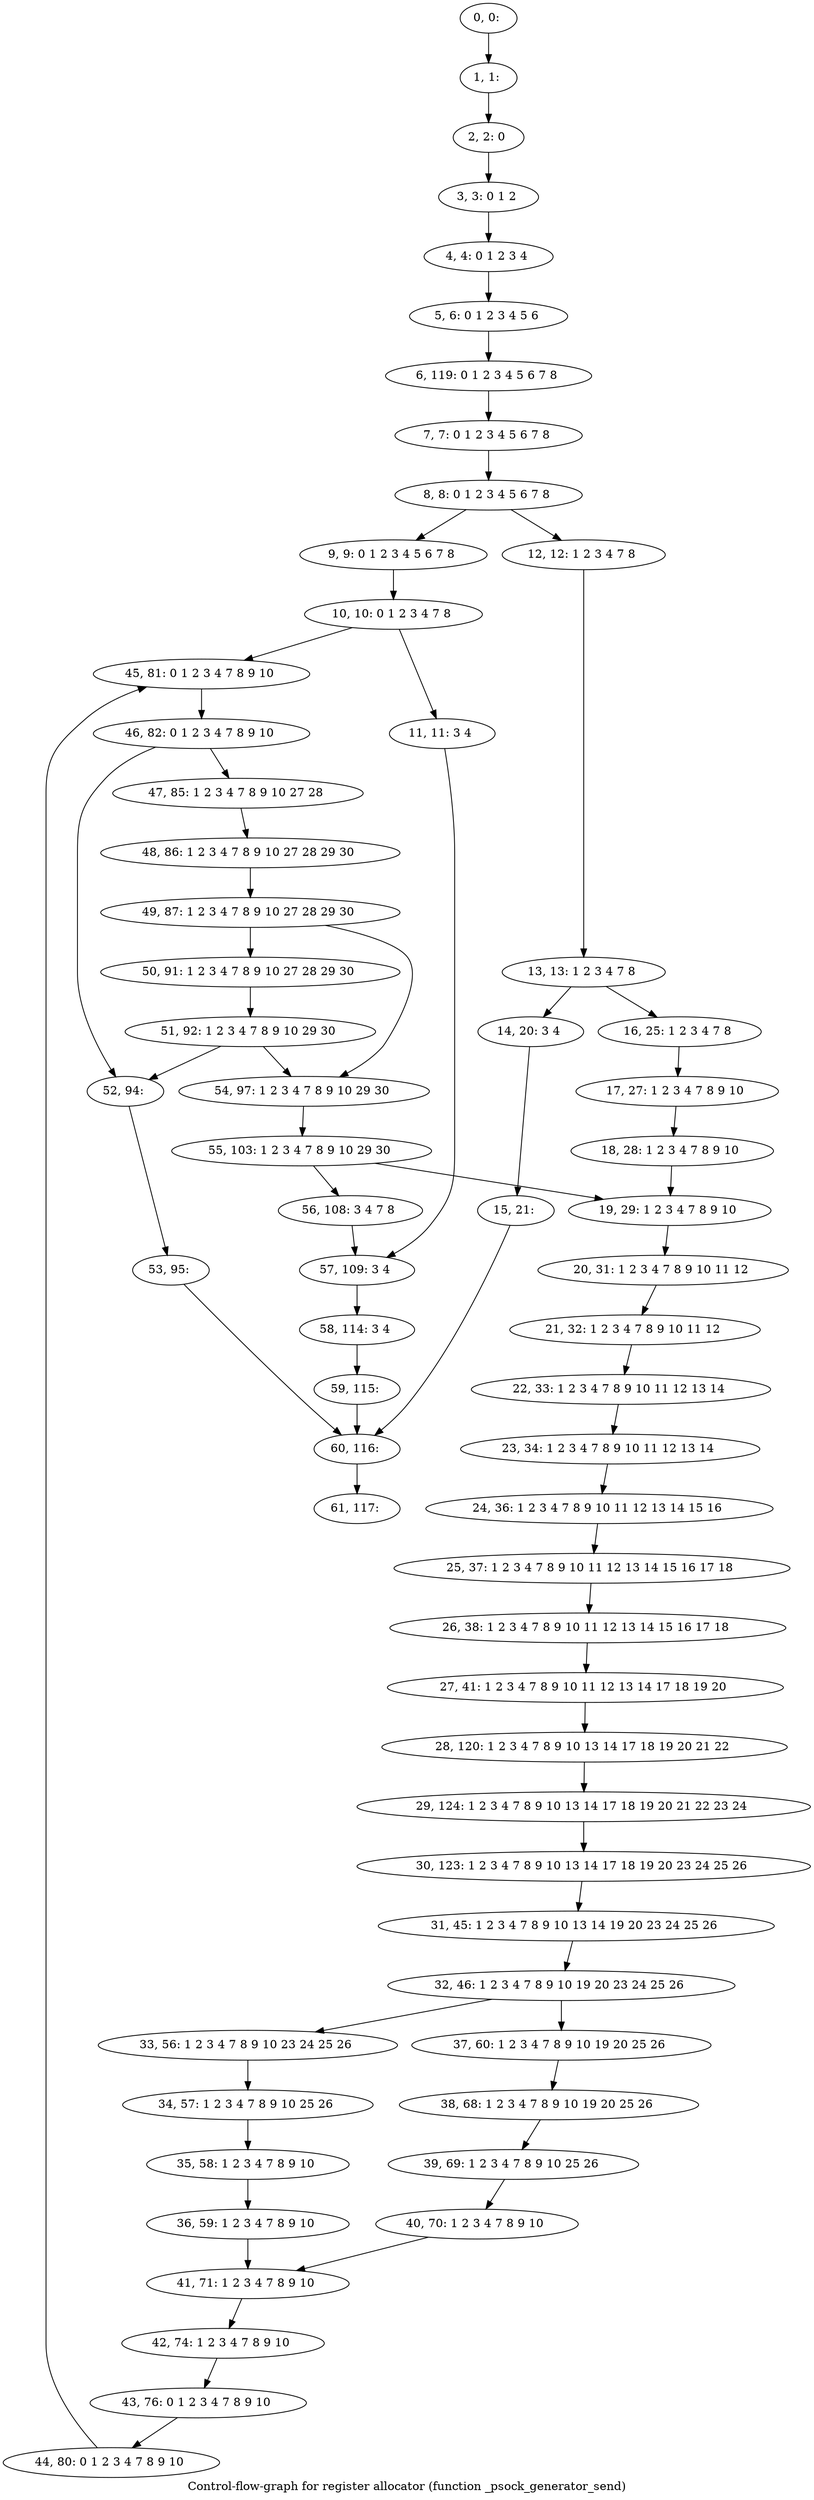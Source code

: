 digraph G {
graph [label="Control-flow-graph for register allocator (function _psock_generator_send)"]
0[label="0, 0: "];
1[label="1, 1: "];
2[label="2, 2: 0 "];
3[label="3, 3: 0 1 2 "];
4[label="4, 4: 0 1 2 3 4 "];
5[label="5, 6: 0 1 2 3 4 5 6 "];
6[label="6, 119: 0 1 2 3 4 5 6 7 8 "];
7[label="7, 7: 0 1 2 3 4 5 6 7 8 "];
8[label="8, 8: 0 1 2 3 4 5 6 7 8 "];
9[label="9, 9: 0 1 2 3 4 5 6 7 8 "];
10[label="10, 10: 0 1 2 3 4 7 8 "];
11[label="11, 11: 3 4 "];
12[label="12, 12: 1 2 3 4 7 8 "];
13[label="13, 13: 1 2 3 4 7 8 "];
14[label="14, 20: 3 4 "];
15[label="15, 21: "];
16[label="16, 25: 1 2 3 4 7 8 "];
17[label="17, 27: 1 2 3 4 7 8 9 10 "];
18[label="18, 28: 1 2 3 4 7 8 9 10 "];
19[label="19, 29: 1 2 3 4 7 8 9 10 "];
20[label="20, 31: 1 2 3 4 7 8 9 10 11 12 "];
21[label="21, 32: 1 2 3 4 7 8 9 10 11 12 "];
22[label="22, 33: 1 2 3 4 7 8 9 10 11 12 13 14 "];
23[label="23, 34: 1 2 3 4 7 8 9 10 11 12 13 14 "];
24[label="24, 36: 1 2 3 4 7 8 9 10 11 12 13 14 15 16 "];
25[label="25, 37: 1 2 3 4 7 8 9 10 11 12 13 14 15 16 17 18 "];
26[label="26, 38: 1 2 3 4 7 8 9 10 11 12 13 14 15 16 17 18 "];
27[label="27, 41: 1 2 3 4 7 8 9 10 11 12 13 14 17 18 19 20 "];
28[label="28, 120: 1 2 3 4 7 8 9 10 13 14 17 18 19 20 21 22 "];
29[label="29, 124: 1 2 3 4 7 8 9 10 13 14 17 18 19 20 21 22 23 24 "];
30[label="30, 123: 1 2 3 4 7 8 9 10 13 14 17 18 19 20 23 24 25 26 "];
31[label="31, 45: 1 2 3 4 7 8 9 10 13 14 19 20 23 24 25 26 "];
32[label="32, 46: 1 2 3 4 7 8 9 10 19 20 23 24 25 26 "];
33[label="33, 56: 1 2 3 4 7 8 9 10 23 24 25 26 "];
34[label="34, 57: 1 2 3 4 7 8 9 10 25 26 "];
35[label="35, 58: 1 2 3 4 7 8 9 10 "];
36[label="36, 59: 1 2 3 4 7 8 9 10 "];
37[label="37, 60: 1 2 3 4 7 8 9 10 19 20 25 26 "];
38[label="38, 68: 1 2 3 4 7 8 9 10 19 20 25 26 "];
39[label="39, 69: 1 2 3 4 7 8 9 10 25 26 "];
40[label="40, 70: 1 2 3 4 7 8 9 10 "];
41[label="41, 71: 1 2 3 4 7 8 9 10 "];
42[label="42, 74: 1 2 3 4 7 8 9 10 "];
43[label="43, 76: 0 1 2 3 4 7 8 9 10 "];
44[label="44, 80: 0 1 2 3 4 7 8 9 10 "];
45[label="45, 81: 0 1 2 3 4 7 8 9 10 "];
46[label="46, 82: 0 1 2 3 4 7 8 9 10 "];
47[label="47, 85: 1 2 3 4 7 8 9 10 27 28 "];
48[label="48, 86: 1 2 3 4 7 8 9 10 27 28 29 30 "];
49[label="49, 87: 1 2 3 4 7 8 9 10 27 28 29 30 "];
50[label="50, 91: 1 2 3 4 7 8 9 10 27 28 29 30 "];
51[label="51, 92: 1 2 3 4 7 8 9 10 29 30 "];
52[label="52, 94: "];
53[label="53, 95: "];
54[label="54, 97: 1 2 3 4 7 8 9 10 29 30 "];
55[label="55, 103: 1 2 3 4 7 8 9 10 29 30 "];
56[label="56, 108: 3 4 7 8 "];
57[label="57, 109: 3 4 "];
58[label="58, 114: 3 4 "];
59[label="59, 115: "];
60[label="60, 116: "];
61[label="61, 117: "];
0->1 ;
1->2 ;
2->3 ;
3->4 ;
4->5 ;
5->6 ;
6->7 ;
7->8 ;
8->9 ;
8->12 ;
9->10 ;
10->11 ;
10->45 ;
11->57 ;
12->13 ;
13->14 ;
13->16 ;
14->15 ;
15->60 ;
16->17 ;
17->18 ;
18->19 ;
19->20 ;
20->21 ;
21->22 ;
22->23 ;
23->24 ;
24->25 ;
25->26 ;
26->27 ;
27->28 ;
28->29 ;
29->30 ;
30->31 ;
31->32 ;
32->33 ;
32->37 ;
33->34 ;
34->35 ;
35->36 ;
36->41 ;
37->38 ;
38->39 ;
39->40 ;
40->41 ;
41->42 ;
42->43 ;
43->44 ;
44->45 ;
45->46 ;
46->47 ;
46->52 ;
47->48 ;
48->49 ;
49->50 ;
49->54 ;
50->51 ;
51->52 ;
51->54 ;
52->53 ;
53->60 ;
54->55 ;
55->56 ;
55->19 ;
56->57 ;
57->58 ;
58->59 ;
59->60 ;
60->61 ;
}
